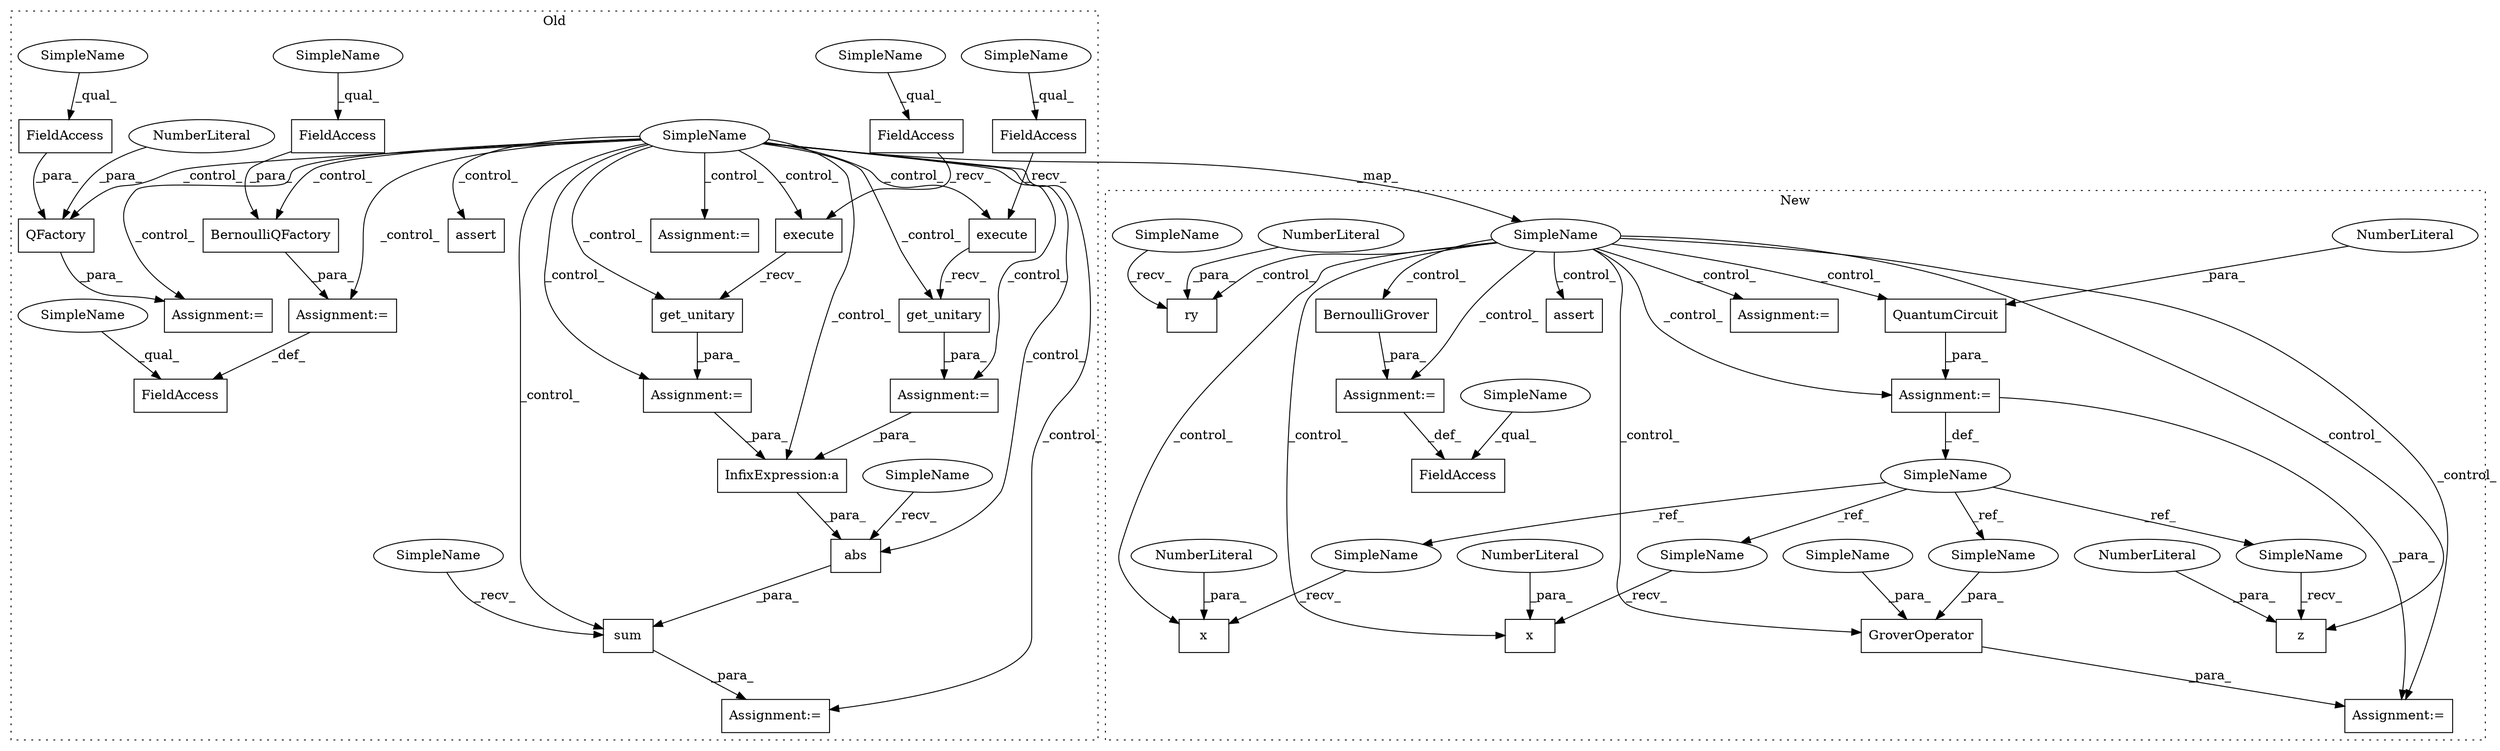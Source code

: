 digraph G {
subgraph cluster0 {
1 [label="sum" a="32" s="8105,8153" l="4,1" shape="box"];
3 [label="Assignment:=" a="7" s="8098" l="1" shape="box"];
4 [label="Assignment:=" a="7" s="7914" l="1" shape="box"];
5 [label="Assignment:=" a="7" s="8034" l="1" shape="box"];
6 [label="InfixExpression:a" a="27" s="8133" l="3" shape="box"];
7 [label="SimpleName" a="42" s="7272" l="1" shape="ellipse"];
9 [label="get_unitary" a="32" s="7946" l="13" shape="box"];
10 [label="assert" a="32" s="8167,8191" l="18,1" shape="box"];
11 [label="get_unitary" a="32" s="8073" l="13" shape="box"];
16 [label="QFactory" a="32" s="7710,7734" l="9,1" shape="box"];
17 [label="FieldAccess" a="22" s="7719" l="13" shape="box"];
19 [label="abs" a="32" s="8115,8152" l="4,1" shape="box"];
20 [label="execute" a="32" s="7929,7944" l="8,1" shape="box"];
21 [label="FieldAccess" a="22" s="7915" l="13" shape="box"];
22 [label="NumberLiteral" a="34" s="7733" l="1" shape="ellipse"];
23 [label="execute" a="32" s="8049,8071" l="8,1" shape="box"];
24 [label="FieldAccess" a="22" s="8035" l="13" shape="box"];
25 [label="FieldAccess" a="22" s="7608" l="13" shape="box"];
26 [label="FieldAccess" a="22" s="7576" l="13" shape="box"];
27 [label="BernoulliQFactory" a="32" s="7590,7621" l="18,1" shape="box"];
38 [label="Assignment:=" a="7" s="7745,7822" l="61,2" shape="box"];
41 [label="Assignment:=" a="7" s="7709" l="1" shape="box"];
43 [label="Assignment:=" a="7" s="7589" l="1" shape="box"];
44 [label="SimpleName" a="42" s="8035" l="4" shape="ellipse"];
45 [label="SimpleName" a="42" s="7915" l="4" shape="ellipse"];
46 [label="SimpleName" a="42" s="7576" l="3" shape="ellipse"];
47 [label="SimpleName" a="42" s="7719" l="3" shape="ellipse"];
48 [label="SimpleName" a="42" s="7608" l="3" shape="ellipse"];
49 [label="SimpleName" a="42" s="8099" l="5" shape="ellipse"];
50 [label="SimpleName" a="42" s="8109" l="5" shape="ellipse"];
label = "Old";
style="dotted";
}
subgraph cluster1 {
2 [label="assert" a="32" s="6259,6313" l="12,1" shape="box"];
8 [label="SimpleName" a="42" s="5386" l="1" shape="ellipse"];
12 [label="QuantumCircuit" a="32" s="5819,5835" l="15,1" shape="box"];
13 [label="ry" a="32" s="5972,5982" l="3,1" shape="box"];
14 [label="BernoulliGrover" a="32" s="5713,5733" l="16,1" shape="box"];
15 [label="FieldAccess" a="22" s="5693" l="19" shape="box"];
18 [label="NumberLiteral" a="34" s="5981" l="1" shape="ellipse"];
28 [label="Assignment:=" a="7" s="6053,6130" l="61,2" shape="box"];
29 [label="GroverOperator" a="32" s="6003,6042" l="15,1" shape="box"];
30 [label="NumberLiteral" a="34" s="5834" l="1" shape="ellipse"];
31 [label="SimpleName" a="42" s="5812" l="6" shape="ellipse"];
32 [label="x" a="32" s="5895,5898" l="2,1" shape="box"];
33 [label="NumberLiteral" a="34" s="5897" l="1" shape="ellipse"];
34 [label="x" a="32" s="5853,5856" l="2,1" shape="box"];
35 [label="NumberLiteral" a="34" s="5855" l="1" shape="ellipse"];
36 [label="z" a="32" s="5874,5877" l="2,1" shape="box"];
37 [label="NumberLiteral" a="34" s="5876" l="1" shape="ellipse"];
39 [label="Assignment:=" a="7" s="6002" l="1" shape="box"];
40 [label="Assignment:=" a="7" s="5712" l="1" shape="box"];
42 [label="Assignment:=" a="7" s="5818" l="1" shape="box"];
51 [label="SimpleName" a="42" s="5693" l="3" shape="ellipse"];
52 [label="SimpleName" a="42" s="5888" l="6" shape="ellipse"];
53 [label="SimpleName" a="42" s="6018" l="6" shape="ellipse"];
54 [label="SimpleName" a="42" s="5867" l="6" shape="ellipse"];
55 [label="SimpleName" a="42" s="5846" l="6" shape="ellipse"];
56 [label="SimpleName" a="42" s="5954" l="17" shape="ellipse"];
57 [label="SimpleName" a="42" s="6025" l="17" shape="ellipse"];
label = "New";
style="dotted";
}
1 -> 3 [label="_para_"];
4 -> 6 [label="_para_"];
5 -> 6 [label="_para_"];
6 -> 19 [label="_para_"];
7 -> 11 [label="_control_"];
7 -> 19 [label="_control_"];
7 -> 8 [label="_map_"];
7 -> 10 [label="_control_"];
7 -> 6 [label="_control_"];
7 -> 43 [label="_control_"];
7 -> 41 [label="_control_"];
7 -> 20 [label="_control_"];
7 -> 1 [label="_control_"];
7 -> 4 [label="_control_"];
7 -> 9 [label="_control_"];
7 -> 16 [label="_control_"];
7 -> 5 [label="_control_"];
7 -> 3 [label="_control_"];
7 -> 27 [label="_control_"];
7 -> 38 [label="_control_"];
7 -> 23 [label="_control_"];
8 -> 32 [label="_control_"];
8 -> 29 [label="_control_"];
8 -> 28 [label="_control_"];
8 -> 12 [label="_control_"];
8 -> 34 [label="_control_"];
8 -> 2 [label="_control_"];
8 -> 40 [label="_control_"];
8 -> 36 [label="_control_"];
8 -> 39 [label="_control_"];
8 -> 14 [label="_control_"];
8 -> 13 [label="_control_"];
8 -> 42 [label="_control_"];
9 -> 4 [label="_para_"];
11 -> 5 [label="_para_"];
12 -> 42 [label="_para_"];
14 -> 40 [label="_para_"];
16 -> 41 [label="_para_"];
17 -> 16 [label="_para_"];
18 -> 13 [label="_para_"];
19 -> 1 [label="_para_"];
20 -> 9 [label="_recv_"];
21 -> 20 [label="_recv_"];
22 -> 16 [label="_para_"];
23 -> 11 [label="_recv_"];
24 -> 23 [label="_recv_"];
25 -> 27 [label="_para_"];
27 -> 43 [label="_para_"];
29 -> 39 [label="_para_"];
30 -> 12 [label="_para_"];
31 -> 53 [label="_ref_"];
31 -> 52 [label="_ref_"];
31 -> 55 [label="_ref_"];
31 -> 54 [label="_ref_"];
33 -> 32 [label="_para_"];
35 -> 34 [label="_para_"];
37 -> 36 [label="_para_"];
40 -> 15 [label="_def_"];
42 -> 39 [label="_para_"];
42 -> 31 [label="_def_"];
43 -> 26 [label="_def_"];
44 -> 24 [label="_qual_"];
45 -> 21 [label="_qual_"];
46 -> 26 [label="_qual_"];
47 -> 17 [label="_qual_"];
48 -> 25 [label="_qual_"];
49 -> 1 [label="_recv_"];
50 -> 19 [label="_recv_"];
51 -> 15 [label="_qual_"];
52 -> 32 [label="_recv_"];
53 -> 29 [label="_para_"];
54 -> 36 [label="_recv_"];
55 -> 34 [label="_recv_"];
56 -> 13 [label="_recv_"];
57 -> 29 [label="_para_"];
}